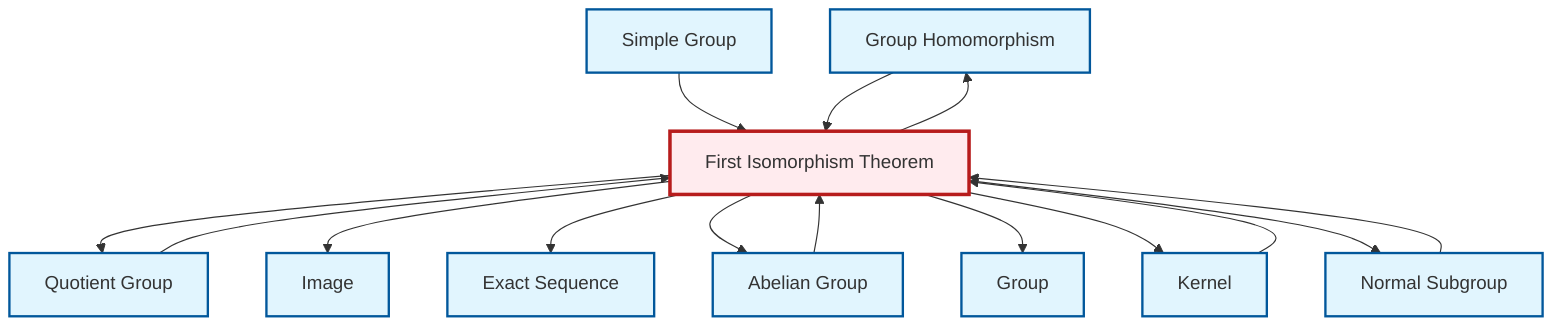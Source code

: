graph TD
    classDef definition fill:#e1f5fe,stroke:#01579b,stroke-width:2px
    classDef theorem fill:#f3e5f5,stroke:#4a148c,stroke-width:2px
    classDef axiom fill:#fff3e0,stroke:#e65100,stroke-width:2px
    classDef example fill:#e8f5e9,stroke:#1b5e20,stroke-width:2px
    classDef current fill:#ffebee,stroke:#b71c1c,stroke-width:3px
    def-homomorphism["Group Homomorphism"]:::definition
    def-kernel["Kernel"]:::definition
    def-image["Image"]:::definition
    thm-first-isomorphism["First Isomorphism Theorem"]:::theorem
    def-normal-subgroup["Normal Subgroup"]:::definition
    def-exact-sequence["Exact Sequence"]:::definition
    def-group["Group"]:::definition
    def-quotient-group["Quotient Group"]:::definition
    def-abelian-group["Abelian Group"]:::definition
    def-simple-group["Simple Group"]:::definition
    def-normal-subgroup --> thm-first-isomorphism
    thm-first-isomorphism --> def-quotient-group
    def-simple-group --> thm-first-isomorphism
    thm-first-isomorphism --> def-image
    def-quotient-group --> thm-first-isomorphism
    def-kernel --> thm-first-isomorphism
    thm-first-isomorphism --> def-exact-sequence
    thm-first-isomorphism --> def-homomorphism
    def-homomorphism --> thm-first-isomorphism
    thm-first-isomorphism --> def-abelian-group
    thm-first-isomorphism --> def-group
    thm-first-isomorphism --> def-kernel
    thm-first-isomorphism --> def-normal-subgroup
    def-abelian-group --> thm-first-isomorphism
    class thm-first-isomorphism current